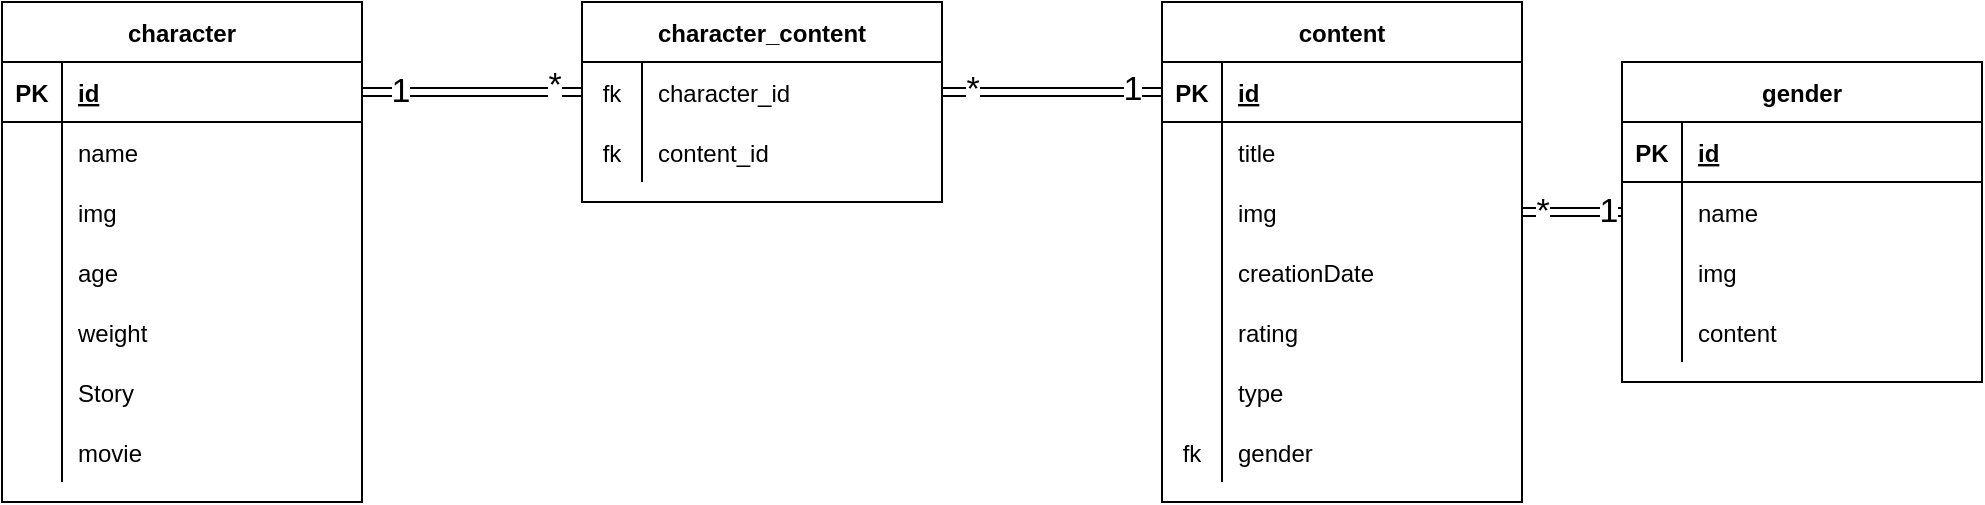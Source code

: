 <mxfile version="15.2.9" type="github"><diagram id="C5RBs43oDa-KdzZeNtuy" name="Page-1"><mxGraphModel dx="1678" dy="942" grid="1" gridSize="10" guides="1" tooltips="1" connect="1" arrows="1" fold="1" page="1" pageScale="1" pageWidth="1169" pageHeight="827" math="0" shadow="0"><root><mxCell id="WIyWlLk6GJQsqaUBKTNV-0"/><mxCell id="WIyWlLk6GJQsqaUBKTNV-1" parent="WIyWlLk6GJQsqaUBKTNV-0"/><mxCell id="o0nJkp23As0G8Dm0HNmy-36" value="character" style="shape=table;startSize=30;container=1;collapsible=1;childLayout=tableLayout;fixedRows=1;rowLines=0;fontStyle=1;align=center;resizeLast=1;comic=0;" vertex="1" parent="WIyWlLk6GJQsqaUBKTNV-1"><mxGeometry x="90" y="289" width="180" height="250" as="geometry"/></mxCell><mxCell id="o0nJkp23As0G8Dm0HNmy-37" value="" style="shape=partialRectangle;collapsible=0;dropTarget=0;pointerEvents=0;fillColor=none;top=0;left=0;bottom=1;right=0;points=[[0,0.5],[1,0.5]];portConstraint=eastwest;" vertex="1" parent="o0nJkp23As0G8Dm0HNmy-36"><mxGeometry y="30" width="180" height="30" as="geometry"/></mxCell><mxCell id="o0nJkp23As0G8Dm0HNmy-38" value="PK" style="shape=partialRectangle;connectable=0;fillColor=none;top=0;left=0;bottom=0;right=0;fontStyle=1;overflow=hidden;" vertex="1" parent="o0nJkp23As0G8Dm0HNmy-37"><mxGeometry width="30" height="30" as="geometry"><mxRectangle width="30" height="30" as="alternateBounds"/></mxGeometry></mxCell><mxCell id="o0nJkp23As0G8Dm0HNmy-39" value="id" style="shape=partialRectangle;connectable=0;fillColor=none;top=0;left=0;bottom=0;right=0;align=left;spacingLeft=6;fontStyle=5;overflow=hidden;" vertex="1" parent="o0nJkp23As0G8Dm0HNmy-37"><mxGeometry x="30" width="150" height="30" as="geometry"><mxRectangle width="150" height="30" as="alternateBounds"/></mxGeometry></mxCell><mxCell id="o0nJkp23As0G8Dm0HNmy-40" value="" style="shape=partialRectangle;collapsible=0;dropTarget=0;pointerEvents=0;fillColor=none;top=0;left=0;bottom=0;right=0;points=[[0,0.5],[1,0.5]];portConstraint=eastwest;" vertex="1" parent="o0nJkp23As0G8Dm0HNmy-36"><mxGeometry y="60" width="180" height="30" as="geometry"/></mxCell><mxCell id="o0nJkp23As0G8Dm0HNmy-41" value="" style="shape=partialRectangle;connectable=0;fillColor=none;top=0;left=0;bottom=0;right=0;editable=1;overflow=hidden;" vertex="1" parent="o0nJkp23As0G8Dm0HNmy-40"><mxGeometry width="30" height="30" as="geometry"><mxRectangle width="30" height="30" as="alternateBounds"/></mxGeometry></mxCell><mxCell id="o0nJkp23As0G8Dm0HNmy-42" value="name" style="shape=partialRectangle;connectable=0;fillColor=none;top=0;left=0;bottom=0;right=0;align=left;spacingLeft=6;overflow=hidden;" vertex="1" parent="o0nJkp23As0G8Dm0HNmy-40"><mxGeometry x="30" width="150" height="30" as="geometry"><mxRectangle width="150" height="30" as="alternateBounds"/></mxGeometry></mxCell><mxCell id="o0nJkp23As0G8Dm0HNmy-43" value="" style="shape=partialRectangle;collapsible=0;dropTarget=0;pointerEvents=0;fillColor=none;top=0;left=0;bottom=0;right=0;points=[[0,0.5],[1,0.5]];portConstraint=eastwest;" vertex="1" parent="o0nJkp23As0G8Dm0HNmy-36"><mxGeometry y="90" width="180" height="30" as="geometry"/></mxCell><mxCell id="o0nJkp23As0G8Dm0HNmy-44" value="" style="shape=partialRectangle;connectable=0;fillColor=none;top=0;left=0;bottom=0;right=0;editable=1;overflow=hidden;" vertex="1" parent="o0nJkp23As0G8Dm0HNmy-43"><mxGeometry width="30" height="30" as="geometry"><mxRectangle width="30" height="30" as="alternateBounds"/></mxGeometry></mxCell><mxCell id="o0nJkp23As0G8Dm0HNmy-45" value="img" style="shape=partialRectangle;connectable=0;fillColor=none;top=0;left=0;bottom=0;right=0;align=left;spacingLeft=6;overflow=hidden;" vertex="1" parent="o0nJkp23As0G8Dm0HNmy-43"><mxGeometry x="30" width="150" height="30" as="geometry"><mxRectangle width="150" height="30" as="alternateBounds"/></mxGeometry></mxCell><mxCell id="o0nJkp23As0G8Dm0HNmy-46" value="" style="shape=partialRectangle;collapsible=0;dropTarget=0;pointerEvents=0;fillColor=none;top=0;left=0;bottom=0;right=0;points=[[0,0.5],[1,0.5]];portConstraint=eastwest;" vertex="1" parent="o0nJkp23As0G8Dm0HNmy-36"><mxGeometry y="120" width="180" height="30" as="geometry"/></mxCell><mxCell id="o0nJkp23As0G8Dm0HNmy-47" value="" style="shape=partialRectangle;connectable=0;fillColor=none;top=0;left=0;bottom=0;right=0;editable=1;overflow=hidden;" vertex="1" parent="o0nJkp23As0G8Dm0HNmy-46"><mxGeometry width="30" height="30" as="geometry"><mxRectangle width="30" height="30" as="alternateBounds"/></mxGeometry></mxCell><mxCell id="o0nJkp23As0G8Dm0HNmy-48" value="age" style="shape=partialRectangle;connectable=0;fillColor=none;top=0;left=0;bottom=0;right=0;align=left;spacingLeft=6;overflow=hidden;" vertex="1" parent="o0nJkp23As0G8Dm0HNmy-46"><mxGeometry x="30" width="150" height="30" as="geometry"><mxRectangle width="150" height="30" as="alternateBounds"/></mxGeometry></mxCell><mxCell id="o0nJkp23As0G8Dm0HNmy-53" style="shape=partialRectangle;collapsible=0;dropTarget=0;pointerEvents=0;fillColor=none;top=0;left=0;bottom=0;right=0;points=[[0,0.5],[1,0.5]];portConstraint=eastwest;" vertex="1" parent="o0nJkp23As0G8Dm0HNmy-36"><mxGeometry y="150" width="180" height="30" as="geometry"/></mxCell><mxCell id="o0nJkp23As0G8Dm0HNmy-54" style="shape=partialRectangle;connectable=0;fillColor=none;top=0;left=0;bottom=0;right=0;editable=1;overflow=hidden;" vertex="1" parent="o0nJkp23As0G8Dm0HNmy-53"><mxGeometry width="30" height="30" as="geometry"><mxRectangle width="30" height="30" as="alternateBounds"/></mxGeometry></mxCell><mxCell id="o0nJkp23As0G8Dm0HNmy-55" value="weight" style="shape=partialRectangle;connectable=0;fillColor=none;top=0;left=0;bottom=0;right=0;align=left;spacingLeft=6;overflow=hidden;" vertex="1" parent="o0nJkp23As0G8Dm0HNmy-53"><mxGeometry x="30" width="150" height="30" as="geometry"><mxRectangle width="150" height="30" as="alternateBounds"/></mxGeometry></mxCell><mxCell id="o0nJkp23As0G8Dm0HNmy-61" style="shape=partialRectangle;collapsible=0;dropTarget=0;pointerEvents=0;fillColor=none;top=0;left=0;bottom=0;right=0;points=[[0,0.5],[1,0.5]];portConstraint=eastwest;" vertex="1" parent="o0nJkp23As0G8Dm0HNmy-36"><mxGeometry y="180" width="180" height="30" as="geometry"/></mxCell><mxCell id="o0nJkp23As0G8Dm0HNmy-62" style="shape=partialRectangle;connectable=0;fillColor=none;top=0;left=0;bottom=0;right=0;editable=1;overflow=hidden;" vertex="1" parent="o0nJkp23As0G8Dm0HNmy-61"><mxGeometry width="30" height="30" as="geometry"><mxRectangle width="30" height="30" as="alternateBounds"/></mxGeometry></mxCell><mxCell id="o0nJkp23As0G8Dm0HNmy-63" value="Story" style="shape=partialRectangle;connectable=0;fillColor=none;top=0;left=0;bottom=0;right=0;align=left;spacingLeft=6;overflow=hidden;" vertex="1" parent="o0nJkp23As0G8Dm0HNmy-61"><mxGeometry x="30" width="150" height="30" as="geometry"><mxRectangle width="150" height="30" as="alternateBounds"/></mxGeometry></mxCell><mxCell id="o0nJkp23As0G8Dm0HNmy-64" style="shape=partialRectangle;collapsible=0;dropTarget=0;pointerEvents=0;fillColor=none;top=0;left=0;bottom=0;right=0;points=[[0,0.5],[1,0.5]];portConstraint=eastwest;" vertex="1" parent="o0nJkp23As0G8Dm0HNmy-36"><mxGeometry y="210" width="180" height="30" as="geometry"/></mxCell><mxCell id="o0nJkp23As0G8Dm0HNmy-65" style="shape=partialRectangle;connectable=0;fillColor=none;top=0;left=0;bottom=0;right=0;editable=1;overflow=hidden;" vertex="1" parent="o0nJkp23As0G8Dm0HNmy-64"><mxGeometry width="30" height="30" as="geometry"><mxRectangle width="30" height="30" as="alternateBounds"/></mxGeometry></mxCell><mxCell id="o0nJkp23As0G8Dm0HNmy-66" value="movie" style="shape=partialRectangle;connectable=0;fillColor=none;top=0;left=0;bottom=0;right=0;align=left;spacingLeft=6;overflow=hidden;" vertex="1" parent="o0nJkp23As0G8Dm0HNmy-64"><mxGeometry x="30" width="150" height="30" as="geometry"><mxRectangle width="150" height="30" as="alternateBounds"/></mxGeometry></mxCell><mxCell id="o0nJkp23As0G8Dm0HNmy-67" value="content" style="shape=table;startSize=30;container=1;collapsible=1;childLayout=tableLayout;fixedRows=1;rowLines=0;fontStyle=1;align=center;resizeLast=1;comic=0;" vertex="1" parent="WIyWlLk6GJQsqaUBKTNV-1"><mxGeometry x="670" y="289" width="180" height="250" as="geometry"/></mxCell><mxCell id="o0nJkp23As0G8Dm0HNmy-68" value="" style="shape=partialRectangle;collapsible=0;dropTarget=0;pointerEvents=0;fillColor=none;top=0;left=0;bottom=1;right=0;points=[[0,0.5],[1,0.5]];portConstraint=eastwest;" vertex="1" parent="o0nJkp23As0G8Dm0HNmy-67"><mxGeometry y="30" width="180" height="30" as="geometry"/></mxCell><mxCell id="o0nJkp23As0G8Dm0HNmy-69" value="PK" style="shape=partialRectangle;connectable=0;fillColor=none;top=0;left=0;bottom=0;right=0;fontStyle=1;overflow=hidden;" vertex="1" parent="o0nJkp23As0G8Dm0HNmy-68"><mxGeometry width="30" height="30" as="geometry"><mxRectangle width="30" height="30" as="alternateBounds"/></mxGeometry></mxCell><mxCell id="o0nJkp23As0G8Dm0HNmy-70" value="id" style="shape=partialRectangle;connectable=0;fillColor=none;top=0;left=0;bottom=0;right=0;align=left;spacingLeft=6;fontStyle=5;overflow=hidden;" vertex="1" parent="o0nJkp23As0G8Dm0HNmy-68"><mxGeometry x="30" width="150" height="30" as="geometry"><mxRectangle width="150" height="30" as="alternateBounds"/></mxGeometry></mxCell><mxCell id="o0nJkp23As0G8Dm0HNmy-71" value="" style="shape=partialRectangle;collapsible=0;dropTarget=0;pointerEvents=0;fillColor=none;top=0;left=0;bottom=0;right=0;points=[[0,0.5],[1,0.5]];portConstraint=eastwest;" vertex="1" parent="o0nJkp23As0G8Dm0HNmy-67"><mxGeometry y="60" width="180" height="30" as="geometry"/></mxCell><mxCell id="o0nJkp23As0G8Dm0HNmy-72" value="" style="shape=partialRectangle;connectable=0;fillColor=none;top=0;left=0;bottom=0;right=0;editable=1;overflow=hidden;" vertex="1" parent="o0nJkp23As0G8Dm0HNmy-71"><mxGeometry width="30" height="30" as="geometry"><mxRectangle width="30" height="30" as="alternateBounds"/></mxGeometry></mxCell><mxCell id="o0nJkp23As0G8Dm0HNmy-73" value="title" style="shape=partialRectangle;connectable=0;fillColor=none;top=0;left=0;bottom=0;right=0;align=left;spacingLeft=6;overflow=hidden;" vertex="1" parent="o0nJkp23As0G8Dm0HNmy-71"><mxGeometry x="30" width="150" height="30" as="geometry"><mxRectangle width="150" height="30" as="alternateBounds"/></mxGeometry></mxCell><mxCell id="o0nJkp23As0G8Dm0HNmy-74" value="" style="shape=partialRectangle;collapsible=0;dropTarget=0;pointerEvents=0;fillColor=none;top=0;left=0;bottom=0;right=0;points=[[0,0.5],[1,0.5]];portConstraint=eastwest;" vertex="1" parent="o0nJkp23As0G8Dm0HNmy-67"><mxGeometry y="90" width="180" height="30" as="geometry"/></mxCell><mxCell id="o0nJkp23As0G8Dm0HNmy-75" value="" style="shape=partialRectangle;connectable=0;fillColor=none;top=0;left=0;bottom=0;right=0;editable=1;overflow=hidden;" vertex="1" parent="o0nJkp23As0G8Dm0HNmy-74"><mxGeometry width="30" height="30" as="geometry"><mxRectangle width="30" height="30" as="alternateBounds"/></mxGeometry></mxCell><mxCell id="o0nJkp23As0G8Dm0HNmy-76" value="img" style="shape=partialRectangle;connectable=0;fillColor=none;top=0;left=0;bottom=0;right=0;align=left;spacingLeft=6;overflow=hidden;" vertex="1" parent="o0nJkp23As0G8Dm0HNmy-74"><mxGeometry x="30" width="150" height="30" as="geometry"><mxRectangle width="150" height="30" as="alternateBounds"/></mxGeometry></mxCell><mxCell id="o0nJkp23As0G8Dm0HNmy-77" value="" style="shape=partialRectangle;collapsible=0;dropTarget=0;pointerEvents=0;fillColor=none;top=0;left=0;bottom=0;right=0;points=[[0,0.5],[1,0.5]];portConstraint=eastwest;" vertex="1" parent="o0nJkp23As0G8Dm0HNmy-67"><mxGeometry y="120" width="180" height="30" as="geometry"/></mxCell><mxCell id="o0nJkp23As0G8Dm0HNmy-78" value="" style="shape=partialRectangle;connectable=0;fillColor=none;top=0;left=0;bottom=0;right=0;editable=1;overflow=hidden;" vertex="1" parent="o0nJkp23As0G8Dm0HNmy-77"><mxGeometry width="30" height="30" as="geometry"><mxRectangle width="30" height="30" as="alternateBounds"/></mxGeometry></mxCell><mxCell id="o0nJkp23As0G8Dm0HNmy-79" value="creationDate" style="shape=partialRectangle;connectable=0;fillColor=none;top=0;left=0;bottom=0;right=0;align=left;spacingLeft=6;overflow=hidden;" vertex="1" parent="o0nJkp23As0G8Dm0HNmy-77"><mxGeometry x="30" width="150" height="30" as="geometry"><mxRectangle width="150" height="30" as="alternateBounds"/></mxGeometry></mxCell><mxCell id="o0nJkp23As0G8Dm0HNmy-80" style="shape=partialRectangle;collapsible=0;dropTarget=0;pointerEvents=0;fillColor=none;top=0;left=0;bottom=0;right=0;points=[[0,0.5],[1,0.5]];portConstraint=eastwest;" vertex="1" parent="o0nJkp23As0G8Dm0HNmy-67"><mxGeometry y="150" width="180" height="30" as="geometry"/></mxCell><mxCell id="o0nJkp23As0G8Dm0HNmy-81" style="shape=partialRectangle;connectable=0;fillColor=none;top=0;left=0;bottom=0;right=0;editable=1;overflow=hidden;" vertex="1" parent="o0nJkp23As0G8Dm0HNmy-80"><mxGeometry width="30" height="30" as="geometry"><mxRectangle width="30" height="30" as="alternateBounds"/></mxGeometry></mxCell><mxCell id="o0nJkp23As0G8Dm0HNmy-82" value="rating" style="shape=partialRectangle;connectable=0;fillColor=none;top=0;left=0;bottom=0;right=0;align=left;spacingLeft=6;overflow=hidden;" vertex="1" parent="o0nJkp23As0G8Dm0HNmy-80"><mxGeometry x="30" width="150" height="30" as="geometry"><mxRectangle width="150" height="30" as="alternateBounds"/></mxGeometry></mxCell><mxCell id="o0nJkp23As0G8Dm0HNmy-105" style="shape=partialRectangle;collapsible=0;dropTarget=0;pointerEvents=0;fillColor=none;top=0;left=0;bottom=0;right=0;points=[[0,0.5],[1,0.5]];portConstraint=eastwest;" vertex="1" parent="o0nJkp23As0G8Dm0HNmy-67"><mxGeometry y="180" width="180" height="30" as="geometry"/></mxCell><mxCell id="o0nJkp23As0G8Dm0HNmy-106" style="shape=partialRectangle;connectable=0;fillColor=none;top=0;left=0;bottom=0;right=0;editable=1;overflow=hidden;" vertex="1" parent="o0nJkp23As0G8Dm0HNmy-105"><mxGeometry width="30" height="30" as="geometry"><mxRectangle width="30" height="30" as="alternateBounds"/></mxGeometry></mxCell><mxCell id="o0nJkp23As0G8Dm0HNmy-107" value="type" style="shape=partialRectangle;connectable=0;fillColor=none;top=0;left=0;bottom=0;right=0;align=left;spacingLeft=6;overflow=hidden;" vertex="1" parent="o0nJkp23As0G8Dm0HNmy-105"><mxGeometry x="30" width="150" height="30" as="geometry"><mxRectangle width="150" height="30" as="alternateBounds"/></mxGeometry></mxCell><mxCell id="o0nJkp23As0G8Dm0HNmy-134" style="shape=partialRectangle;collapsible=0;dropTarget=0;pointerEvents=0;fillColor=none;top=0;left=0;bottom=0;right=0;points=[[0,0.5],[1,0.5]];portConstraint=eastwest;" vertex="1" parent="o0nJkp23As0G8Dm0HNmy-67"><mxGeometry y="210" width="180" height="30" as="geometry"/></mxCell><mxCell id="o0nJkp23As0G8Dm0HNmy-135" value="fk" style="shape=partialRectangle;connectable=0;fillColor=none;top=0;left=0;bottom=0;right=0;editable=1;overflow=hidden;" vertex="1" parent="o0nJkp23As0G8Dm0HNmy-134"><mxGeometry width="30" height="30" as="geometry"><mxRectangle width="30" height="30" as="alternateBounds"/></mxGeometry></mxCell><mxCell id="o0nJkp23As0G8Dm0HNmy-136" value="gender" style="shape=partialRectangle;connectable=0;fillColor=none;top=0;left=0;bottom=0;right=0;align=left;spacingLeft=6;overflow=hidden;" vertex="1" parent="o0nJkp23As0G8Dm0HNmy-134"><mxGeometry x="30" width="150" height="30" as="geometry"><mxRectangle width="150" height="30" as="alternateBounds"/></mxGeometry></mxCell><mxCell id="o0nJkp23As0G8Dm0HNmy-89" value="gender" style="shape=table;startSize=30;container=1;collapsible=1;childLayout=tableLayout;fixedRows=1;rowLines=0;fontStyle=1;align=center;resizeLast=1;comic=0;" vertex="1" parent="WIyWlLk6GJQsqaUBKTNV-1"><mxGeometry x="900" y="319" width="180" height="160" as="geometry"/></mxCell><mxCell id="o0nJkp23As0G8Dm0HNmy-90" value="" style="shape=partialRectangle;collapsible=0;dropTarget=0;pointerEvents=0;fillColor=none;top=0;left=0;bottom=1;right=0;points=[[0,0.5],[1,0.5]];portConstraint=eastwest;" vertex="1" parent="o0nJkp23As0G8Dm0HNmy-89"><mxGeometry y="30" width="180" height="30" as="geometry"/></mxCell><mxCell id="o0nJkp23As0G8Dm0HNmy-91" value="PK" style="shape=partialRectangle;connectable=0;fillColor=none;top=0;left=0;bottom=0;right=0;fontStyle=1;overflow=hidden;" vertex="1" parent="o0nJkp23As0G8Dm0HNmy-90"><mxGeometry width="30" height="30" as="geometry"><mxRectangle width="30" height="30" as="alternateBounds"/></mxGeometry></mxCell><mxCell id="o0nJkp23As0G8Dm0HNmy-92" value="id" style="shape=partialRectangle;connectable=0;fillColor=none;top=0;left=0;bottom=0;right=0;align=left;spacingLeft=6;fontStyle=5;overflow=hidden;" vertex="1" parent="o0nJkp23As0G8Dm0HNmy-90"><mxGeometry x="30" width="150" height="30" as="geometry"><mxRectangle width="150" height="30" as="alternateBounds"/></mxGeometry></mxCell><mxCell id="o0nJkp23As0G8Dm0HNmy-93" value="" style="shape=partialRectangle;collapsible=0;dropTarget=0;pointerEvents=0;fillColor=none;top=0;left=0;bottom=0;right=0;points=[[0,0.5],[1,0.5]];portConstraint=eastwest;" vertex="1" parent="o0nJkp23As0G8Dm0HNmy-89"><mxGeometry y="60" width="180" height="30" as="geometry"/></mxCell><mxCell id="o0nJkp23As0G8Dm0HNmy-94" value="" style="shape=partialRectangle;connectable=0;fillColor=none;top=0;left=0;bottom=0;right=0;editable=1;overflow=hidden;" vertex="1" parent="o0nJkp23As0G8Dm0HNmy-93"><mxGeometry width="30" height="30" as="geometry"><mxRectangle width="30" height="30" as="alternateBounds"/></mxGeometry></mxCell><mxCell id="o0nJkp23As0G8Dm0HNmy-95" value="name" style="shape=partialRectangle;connectable=0;fillColor=none;top=0;left=0;bottom=0;right=0;align=left;spacingLeft=6;overflow=hidden;" vertex="1" parent="o0nJkp23As0G8Dm0HNmy-93"><mxGeometry x="30" width="150" height="30" as="geometry"><mxRectangle width="150" height="30" as="alternateBounds"/></mxGeometry></mxCell><mxCell id="o0nJkp23As0G8Dm0HNmy-96" value="" style="shape=partialRectangle;collapsible=0;dropTarget=0;pointerEvents=0;fillColor=none;top=0;left=0;bottom=0;right=0;points=[[0,0.5],[1,0.5]];portConstraint=eastwest;" vertex="1" parent="o0nJkp23As0G8Dm0HNmy-89"><mxGeometry y="90" width="180" height="30" as="geometry"/></mxCell><mxCell id="o0nJkp23As0G8Dm0HNmy-97" value="" style="shape=partialRectangle;connectable=0;fillColor=none;top=0;left=0;bottom=0;right=0;editable=1;overflow=hidden;" vertex="1" parent="o0nJkp23As0G8Dm0HNmy-96"><mxGeometry width="30" height="30" as="geometry"><mxRectangle width="30" height="30" as="alternateBounds"/></mxGeometry></mxCell><mxCell id="o0nJkp23As0G8Dm0HNmy-98" value="img" style="shape=partialRectangle;connectable=0;fillColor=none;top=0;left=0;bottom=0;right=0;align=left;spacingLeft=6;overflow=hidden;" vertex="1" parent="o0nJkp23As0G8Dm0HNmy-96"><mxGeometry x="30" width="150" height="30" as="geometry"><mxRectangle width="150" height="30" as="alternateBounds"/></mxGeometry></mxCell><mxCell id="o0nJkp23As0G8Dm0HNmy-99" value="" style="shape=partialRectangle;collapsible=0;dropTarget=0;pointerEvents=0;fillColor=none;top=0;left=0;bottom=0;right=0;points=[[0,0.5],[1,0.5]];portConstraint=eastwest;" vertex="1" parent="o0nJkp23As0G8Dm0HNmy-89"><mxGeometry y="120" width="180" height="30" as="geometry"/></mxCell><mxCell id="o0nJkp23As0G8Dm0HNmy-100" value="" style="shape=partialRectangle;connectable=0;fillColor=none;top=0;left=0;bottom=0;right=0;editable=1;overflow=hidden;" vertex="1" parent="o0nJkp23As0G8Dm0HNmy-99"><mxGeometry width="30" height="30" as="geometry"><mxRectangle width="30" height="30" as="alternateBounds"/></mxGeometry></mxCell><mxCell id="o0nJkp23As0G8Dm0HNmy-101" value="content" style="shape=partialRectangle;connectable=0;fillColor=none;top=0;left=0;bottom=0;right=0;align=left;spacingLeft=6;overflow=hidden;" vertex="1" parent="o0nJkp23As0G8Dm0HNmy-99"><mxGeometry x="30" width="150" height="30" as="geometry"><mxRectangle width="150" height="30" as="alternateBounds"/></mxGeometry></mxCell><mxCell id="o0nJkp23As0G8Dm0HNmy-108" style="edgeStyle=orthogonalEdgeStyle;rounded=0;orthogonalLoop=1;jettySize=auto;html=1;exitX=0;exitY=0.5;exitDx=0;exitDy=0;entryX=1;entryY=0.5;entryDx=0;entryDy=0;shape=link;" edge="1" parent="WIyWlLk6GJQsqaUBKTNV-1" source="o0nJkp23As0G8Dm0HNmy-93" target="o0nJkp23As0G8Dm0HNmy-74"><mxGeometry relative="1" as="geometry"/></mxCell><mxCell id="o0nJkp23As0G8Dm0HNmy-109" value="*" style="edgeLabel;html=1;align=center;verticalAlign=middle;resizable=0;points=[];fontSize=17;" vertex="1" connectable="0" parent="o0nJkp23As0G8Dm0HNmy-108"><mxGeometry x="0.612" relative="1" as="geometry"><mxPoint as="offset"/></mxGeometry></mxCell><mxCell id="o0nJkp23As0G8Dm0HNmy-110" value="1" style="edgeLabel;html=1;align=center;verticalAlign=middle;resizable=0;points=[];fontSize=17;" vertex="1" connectable="0" parent="o0nJkp23As0G8Dm0HNmy-108"><mxGeometry x="-0.884" y="-1" relative="1" as="geometry"><mxPoint x="-4" y="1" as="offset"/></mxGeometry></mxCell><mxCell id="o0nJkp23As0G8Dm0HNmy-114" value="character_content" style="shape=table;startSize=30;container=1;collapsible=1;childLayout=tableLayout;fixedRows=1;rowLines=0;fontStyle=1;align=center;resizeLast=1;comic=0;" vertex="1" parent="WIyWlLk6GJQsqaUBKTNV-1"><mxGeometry x="380" y="289" width="180" height="100" as="geometry"/></mxCell><mxCell id="o0nJkp23As0G8Dm0HNmy-118" value="" style="shape=partialRectangle;collapsible=0;dropTarget=0;pointerEvents=0;fillColor=none;top=0;left=0;bottom=0;right=0;points=[[0,0.5],[1,0.5]];portConstraint=eastwest;" vertex="1" parent="o0nJkp23As0G8Dm0HNmy-114"><mxGeometry y="30" width="180" height="30" as="geometry"/></mxCell><mxCell id="o0nJkp23As0G8Dm0HNmy-119" value="fk" style="shape=partialRectangle;connectable=0;fillColor=none;top=0;left=0;bottom=0;right=0;editable=1;overflow=hidden;" vertex="1" parent="o0nJkp23As0G8Dm0HNmy-118"><mxGeometry width="30" height="30" as="geometry"><mxRectangle width="30" height="30" as="alternateBounds"/></mxGeometry></mxCell><mxCell id="o0nJkp23As0G8Dm0HNmy-120" value="character_id" style="shape=partialRectangle;connectable=0;fillColor=none;top=0;left=0;bottom=0;right=0;align=left;spacingLeft=6;overflow=hidden;" vertex="1" parent="o0nJkp23As0G8Dm0HNmy-118"><mxGeometry x="30" width="150" height="30" as="geometry"><mxRectangle width="150" height="30" as="alternateBounds"/></mxGeometry></mxCell><mxCell id="o0nJkp23As0G8Dm0HNmy-121" value="" style="shape=partialRectangle;collapsible=0;dropTarget=0;pointerEvents=0;fillColor=none;top=0;left=0;bottom=0;right=0;points=[[0,0.5],[1,0.5]];portConstraint=eastwest;" vertex="1" parent="o0nJkp23As0G8Dm0HNmy-114"><mxGeometry y="60" width="180" height="30" as="geometry"/></mxCell><mxCell id="o0nJkp23As0G8Dm0HNmy-122" value="fk" style="shape=partialRectangle;connectable=0;fillColor=none;top=0;left=0;bottom=0;right=0;editable=1;overflow=hidden;" vertex="1" parent="o0nJkp23As0G8Dm0HNmy-121"><mxGeometry width="30" height="30" as="geometry"><mxRectangle width="30" height="30" as="alternateBounds"/></mxGeometry></mxCell><mxCell id="o0nJkp23As0G8Dm0HNmy-123" value="content_id" style="shape=partialRectangle;connectable=0;fillColor=none;top=0;left=0;bottom=0;right=0;align=left;spacingLeft=6;overflow=hidden;" vertex="1" parent="o0nJkp23As0G8Dm0HNmy-121"><mxGeometry x="30" width="150" height="30" as="geometry"><mxRectangle width="150" height="30" as="alternateBounds"/></mxGeometry></mxCell><mxCell id="o0nJkp23As0G8Dm0HNmy-127" style="edgeStyle=orthogonalEdgeStyle;shape=link;rounded=0;orthogonalLoop=1;jettySize=auto;html=1;exitX=0;exitY=0.5;exitDx=0;exitDy=0;entryX=1;entryY=0.5;entryDx=0;entryDy=0;fontSize=17;" edge="1" parent="WIyWlLk6GJQsqaUBKTNV-1" source="o0nJkp23As0G8Dm0HNmy-68" target="o0nJkp23As0G8Dm0HNmy-118"><mxGeometry relative="1" as="geometry"/></mxCell><mxCell id="o0nJkp23As0G8Dm0HNmy-132" value="1" style="edgeLabel;html=1;align=center;verticalAlign=middle;resizable=0;points=[];fontSize=17;" vertex="1" connectable="0" parent="o0nJkp23As0G8Dm0HNmy-127"><mxGeometry x="-0.718" y="-1" relative="1" as="geometry"><mxPoint as="offset"/></mxGeometry></mxCell><mxCell id="o0nJkp23As0G8Dm0HNmy-133" value="*" style="edgeLabel;html=1;align=center;verticalAlign=middle;resizable=0;points=[];fontSize=17;" vertex="1" connectable="0" parent="o0nJkp23As0G8Dm0HNmy-127"><mxGeometry x="0.736" y="-1" relative="1" as="geometry"><mxPoint as="offset"/></mxGeometry></mxCell><mxCell id="o0nJkp23As0G8Dm0HNmy-128" style="edgeStyle=orthogonalEdgeStyle;shape=link;rounded=0;orthogonalLoop=1;jettySize=auto;html=1;exitX=1;exitY=0.5;exitDx=0;exitDy=0;entryX=0;entryY=0.5;entryDx=0;entryDy=0;fontSize=17;" edge="1" parent="WIyWlLk6GJQsqaUBKTNV-1" source="o0nJkp23As0G8Dm0HNmy-37" target="o0nJkp23As0G8Dm0HNmy-118"><mxGeometry relative="1" as="geometry"/></mxCell><mxCell id="o0nJkp23As0G8Dm0HNmy-129" value="1" style="edgeLabel;html=1;align=center;verticalAlign=middle;resizable=0;points=[];fontSize=17;" vertex="1" connectable="0" parent="o0nJkp23As0G8Dm0HNmy-128"><mxGeometry x="-0.661" y="1" relative="1" as="geometry"><mxPoint y="1" as="offset"/></mxGeometry></mxCell><mxCell id="o0nJkp23As0G8Dm0HNmy-131" value="*" style="edgeLabel;html=1;align=center;verticalAlign=middle;resizable=0;points=[];fontSize=17;" vertex="1" connectable="0" parent="o0nJkp23As0G8Dm0HNmy-128"><mxGeometry x="0.733" y="3" relative="1" as="geometry"><mxPoint as="offset"/></mxGeometry></mxCell></root></mxGraphModel></diagram></mxfile>